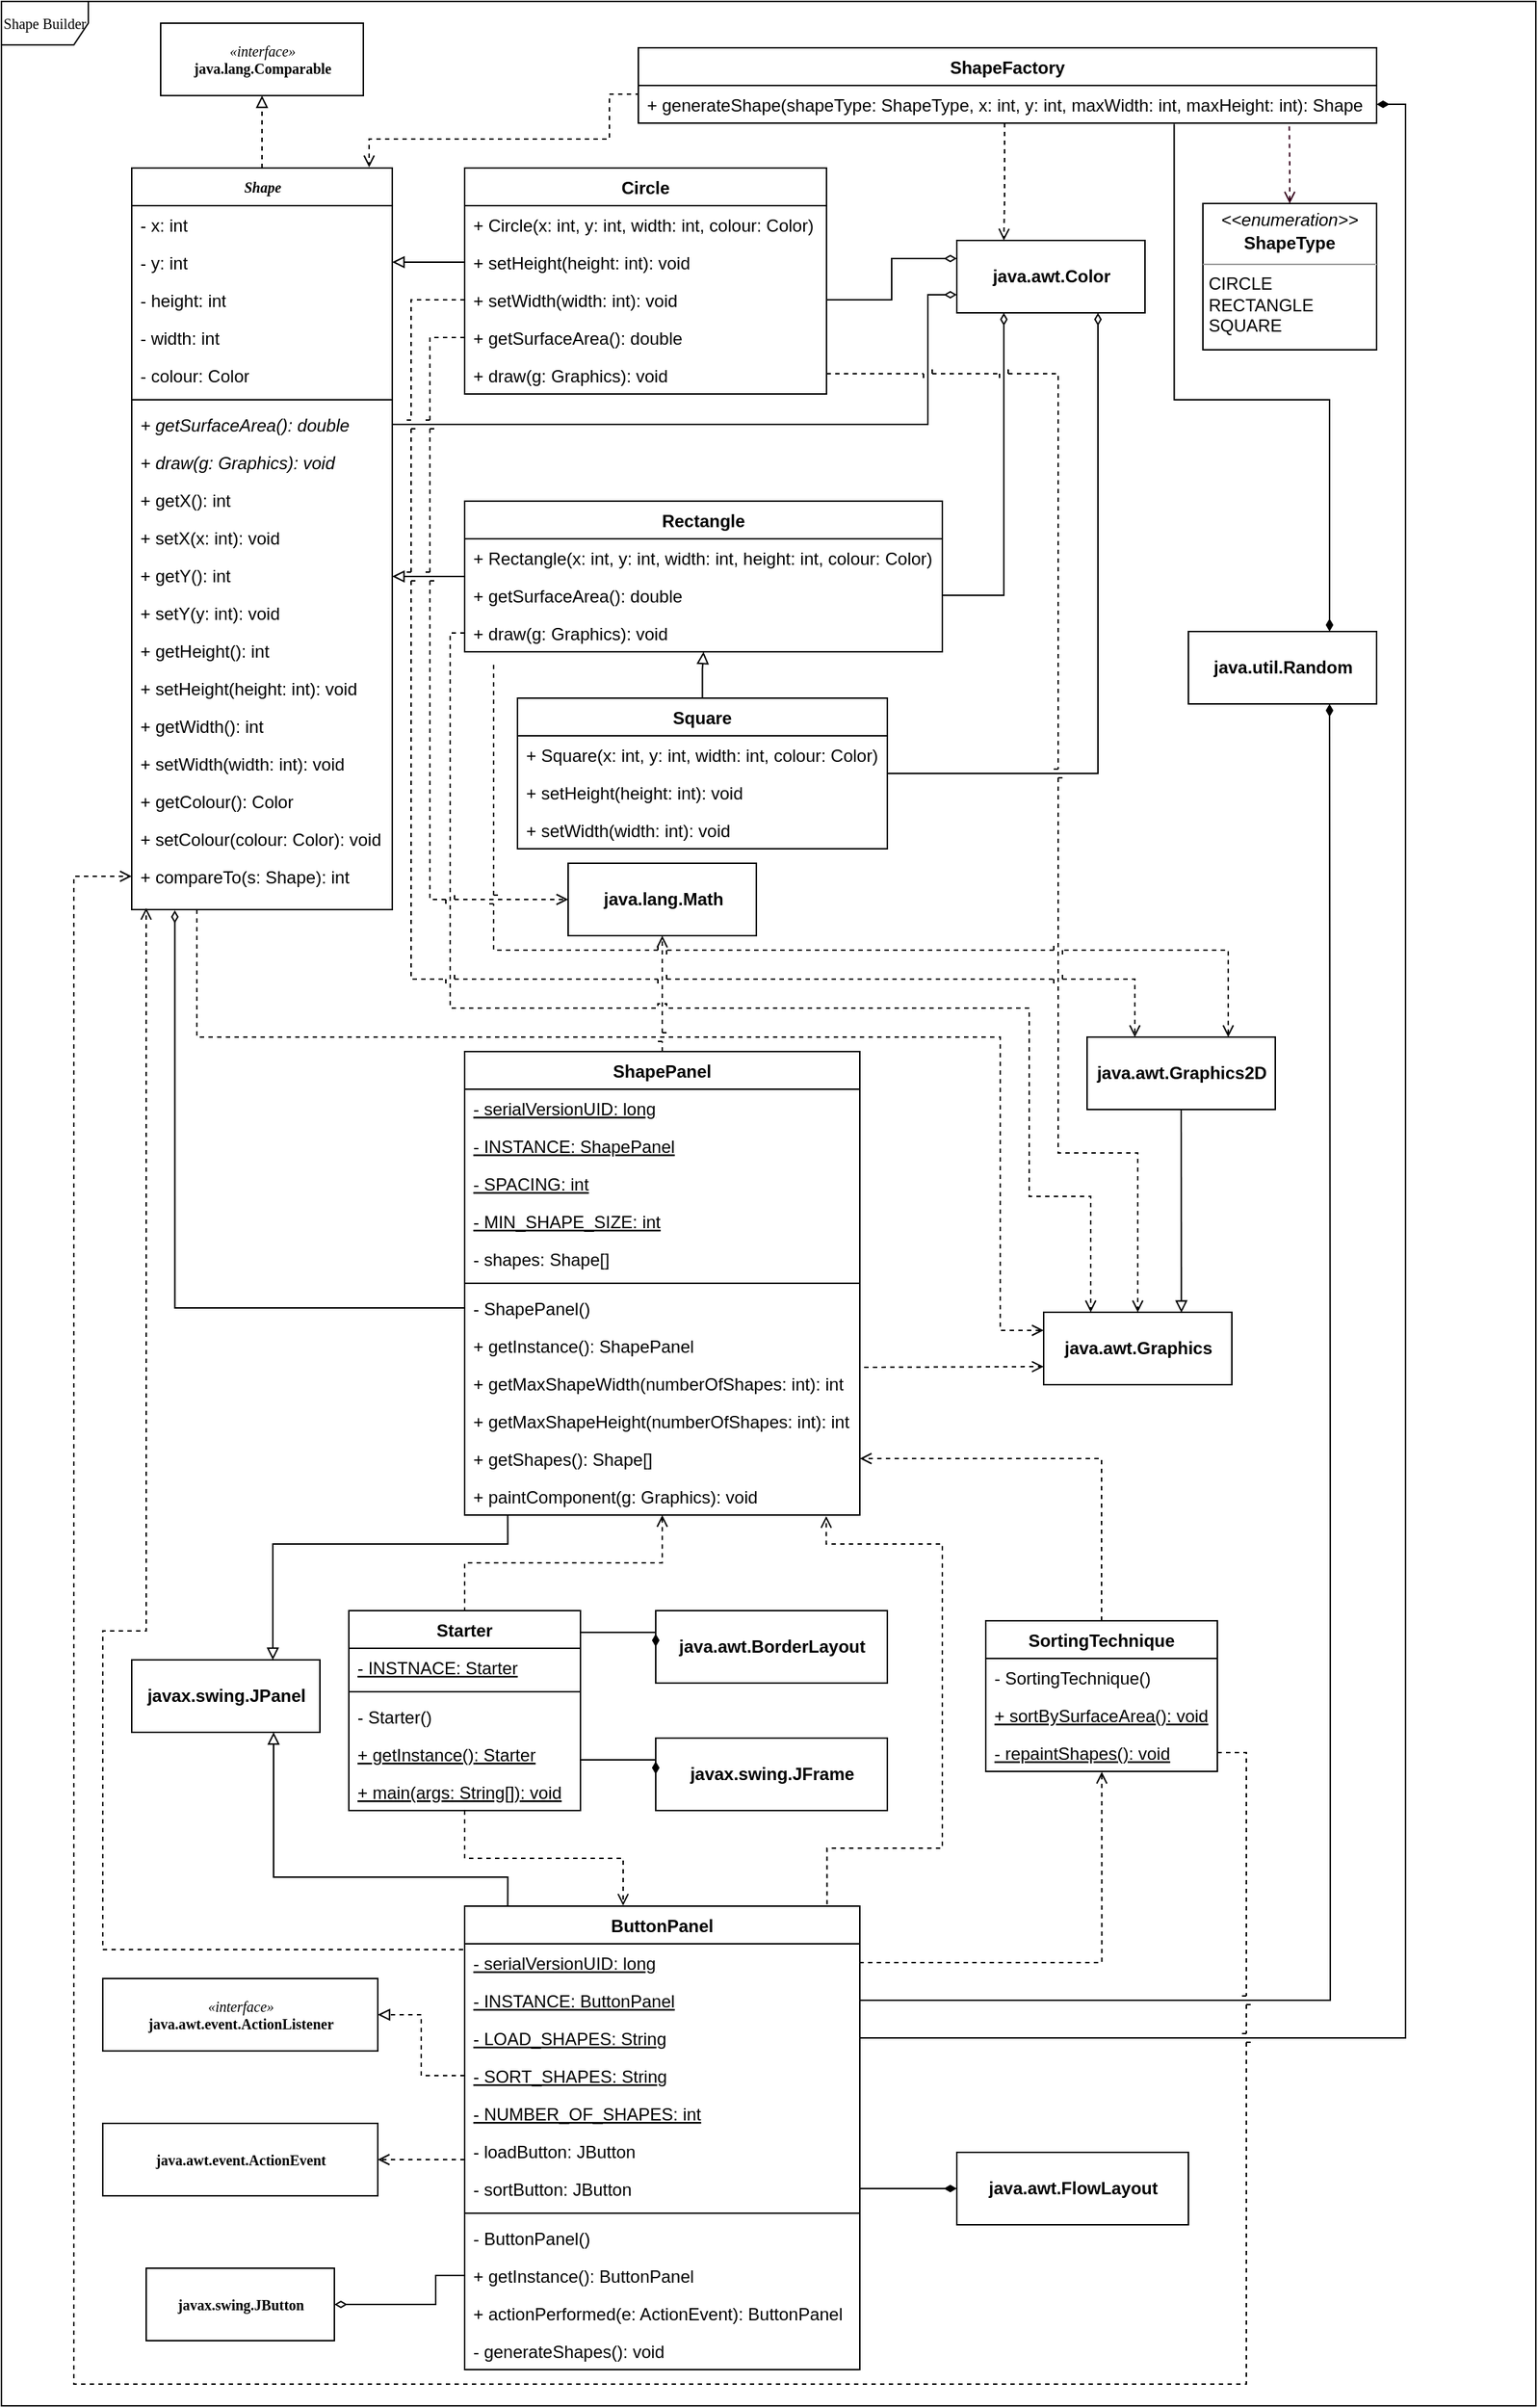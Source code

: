 <mxfile version="15.5.0" type="github">
  <diagram name="Page-1" id="c4acf3e9-155e-7222-9cf6-157b1a14988f">
    <mxGraphModel dx="1090" dy="722" grid="1" gridSize="10" guides="1" tooltips="1" connect="1" arrows="1" fold="1" page="1" pageScale="1" pageWidth="1100" pageHeight="1700" background="none" math="0" shadow="0">
      <root>
        <mxCell id="0" />
        <mxCell id="1" parent="0" />
        <mxCell id="17acba5748e5396b-1" value="&lt;div&gt;Shape Builder&lt;/div&gt;" style="shape=umlFrame;whiteSpace=wrap;html=1;rounded=0;shadow=0;comic=0;labelBackgroundColor=none;strokeWidth=1;fontFamily=Verdana;fontSize=10;align=center;" parent="1" vertex="1">
          <mxGeometry x="20" y="15" width="1060" height="1660" as="geometry" />
        </mxCell>
        <mxCell id="4T9-q51zRNTRowOw_aDu-89" style="edgeStyle=orthogonalEdgeStyle;rounded=0;orthogonalLoop=1;jettySize=auto;html=1;endArrow=block;endFill=0;dashed=1;" parent="1" source="17acba5748e5396b-20" target="4T9-q51zRNTRowOw_aDu-2" edge="1">
          <mxGeometry relative="1" as="geometry" />
        </mxCell>
        <mxCell id="4T9-q51zRNTRowOw_aDu-244" style="edgeStyle=orthogonalEdgeStyle;rounded=0;jumpStyle=sharp;orthogonalLoop=1;jettySize=auto;html=1;exitX=0.25;exitY=1;exitDx=0;exitDy=0;entryX=0;entryY=0.25;entryDx=0;entryDy=0;dashed=1;startArrow=none;startFill=0;endArrow=open;endFill=0;strokeColor=#000000;" parent="1" source="17acba5748e5396b-20" target="4T9-q51zRNTRowOw_aDu-178" edge="1">
          <mxGeometry relative="1" as="geometry">
            <Array as="points">
              <mxPoint x="155" y="730" />
              <mxPoint x="710" y="730" />
              <mxPoint x="710" y="932" />
            </Array>
          </mxGeometry>
        </mxCell>
        <mxCell id="17acba5748e5396b-20" value="&lt;b&gt;&lt;i&gt;Shape&lt;/i&gt;&lt;/b&gt;" style="swimlane;html=1;fontStyle=0;childLayout=stackLayout;horizontal=1;startSize=26;fillColor=none;horizontalStack=0;resizeParent=1;resizeLast=0;collapsible=1;marginBottom=0;swimlaneFillColor=#ffffff;rounded=0;shadow=0;comic=0;labelBackgroundColor=none;strokeWidth=1;fontFamily=Verdana;fontSize=10;align=center;" parent="1" vertex="1">
          <mxGeometry x="110" y="130" width="180" height="512" as="geometry">
            <mxRectangle x="350" y="42" width="90" height="26" as="alternateBounds" />
          </mxGeometry>
        </mxCell>
        <mxCell id="17acba5748e5396b-21" value="- x: int" style="text;html=1;strokeColor=none;fillColor=none;align=left;verticalAlign=top;spacingLeft=4;spacingRight=4;whiteSpace=wrap;overflow=hidden;rotatable=0;points=[[0,0.5],[1,0.5]];portConstraint=eastwest;" parent="17acba5748e5396b-20" vertex="1">
          <mxGeometry y="26" width="180" height="26" as="geometry" />
        </mxCell>
        <mxCell id="17acba5748e5396b-24" value="- y: int" style="text;html=1;strokeColor=none;fillColor=none;align=left;verticalAlign=top;spacingLeft=4;spacingRight=4;whiteSpace=wrap;overflow=hidden;rotatable=0;points=[[0,0.5],[1,0.5]];portConstraint=eastwest;" parent="17acba5748e5396b-20" vertex="1">
          <mxGeometry y="52" width="180" height="26" as="geometry" />
        </mxCell>
        <mxCell id="17acba5748e5396b-26" value="- height: int" style="text;html=1;strokeColor=none;fillColor=none;align=left;verticalAlign=top;spacingLeft=4;spacingRight=4;whiteSpace=wrap;overflow=hidden;rotatable=0;points=[[0,0.5],[1,0.5]];portConstraint=eastwest;" parent="17acba5748e5396b-20" vertex="1">
          <mxGeometry y="78" width="180" height="26" as="geometry" />
        </mxCell>
        <mxCell id="4T9-q51zRNTRowOw_aDu-12" value="- width: int" style="text;html=1;strokeColor=none;fillColor=none;align=left;verticalAlign=top;spacingLeft=4;spacingRight=4;whiteSpace=wrap;overflow=hidden;rotatable=0;points=[[0,0.5],[1,0.5]];portConstraint=eastwest;" parent="17acba5748e5396b-20" vertex="1">
          <mxGeometry y="104" width="180" height="26" as="geometry" />
        </mxCell>
        <mxCell id="4T9-q51zRNTRowOw_aDu-13" value="- colour: Color" style="text;html=1;strokeColor=none;fillColor=none;align=left;verticalAlign=top;spacingLeft=4;spacingRight=4;whiteSpace=wrap;overflow=hidden;rotatable=0;points=[[0,0.5],[1,0.5]];portConstraint=eastwest;" parent="17acba5748e5396b-20" vertex="1">
          <mxGeometry y="130" width="180" height="26" as="geometry" />
        </mxCell>
        <mxCell id="4T9-q51zRNTRowOw_aDu-20" value="" style="line;strokeWidth=1;fillColor=none;align=left;verticalAlign=middle;spacingTop=-1;spacingLeft=3;spacingRight=3;rotatable=0;labelPosition=right;points=[];portConstraint=eastwest;rounded=0;shadow=0;glass=0;sketch=0;" parent="17acba5748e5396b-20" vertex="1">
          <mxGeometry y="156" width="180" height="8" as="geometry" />
        </mxCell>
        <mxCell id="4T9-q51zRNTRowOw_aDu-14" value="+ &lt;span&gt;getSurfaceArea()&lt;/span&gt;: double" style="text;html=1;strokeColor=none;fillColor=none;align=left;verticalAlign=top;spacingLeft=4;spacingRight=4;whiteSpace=wrap;overflow=hidden;rotatable=0;points=[[0,0.5],[1,0.5]];portConstraint=eastwest;fontStyle=2" parent="17acba5748e5396b-20" vertex="1">
          <mxGeometry y="164" width="180" height="26" as="geometry" />
        </mxCell>
        <mxCell id="4T9-q51zRNTRowOw_aDu-19" value="+ draw(g: Graphics): void" style="text;strokeColor=none;fillColor=none;align=left;verticalAlign=top;spacingLeft=4;spacingRight=4;overflow=hidden;rotatable=0;points=[[0,0.5],[1,0.5]];portConstraint=eastwest;rounded=0;shadow=0;glass=0;sketch=0;fontStyle=2" parent="17acba5748e5396b-20" vertex="1">
          <mxGeometry y="190" width="180" height="26" as="geometry" />
        </mxCell>
        <mxCell id="4T9-q51zRNTRowOw_aDu-21" value="+ getX(): int" style="text;strokeColor=none;fillColor=none;align=left;verticalAlign=top;spacingLeft=4;spacingRight=4;overflow=hidden;rotatable=0;points=[[0,0.5],[1,0.5]];portConstraint=eastwest;rounded=0;shadow=0;glass=0;sketch=0;" parent="17acba5748e5396b-20" vertex="1">
          <mxGeometry y="216" width="180" height="26" as="geometry" />
        </mxCell>
        <mxCell id="4T9-q51zRNTRowOw_aDu-22" value="+ setX(x: int): void" style="text;strokeColor=none;fillColor=none;align=left;verticalAlign=top;spacingLeft=4;spacingRight=4;overflow=hidden;rotatable=0;points=[[0,0.5],[1,0.5]];portConstraint=eastwest;rounded=0;shadow=0;glass=0;sketch=0;" parent="17acba5748e5396b-20" vertex="1">
          <mxGeometry y="242" width="180" height="26" as="geometry" />
        </mxCell>
        <mxCell id="4T9-q51zRNTRowOw_aDu-23" value="+ getY(): int" style="text;strokeColor=none;fillColor=none;align=left;verticalAlign=top;spacingLeft=4;spacingRight=4;overflow=hidden;rotatable=0;points=[[0,0.5],[1,0.5]];portConstraint=eastwest;rounded=0;shadow=0;glass=0;sketch=0;" parent="17acba5748e5396b-20" vertex="1">
          <mxGeometry y="268" width="180" height="26" as="geometry" />
        </mxCell>
        <mxCell id="4T9-q51zRNTRowOw_aDu-24" value="+ setY(y: int): void" style="text;strokeColor=none;fillColor=none;align=left;verticalAlign=top;spacingLeft=4;spacingRight=4;overflow=hidden;rotatable=0;points=[[0,0.5],[1,0.5]];portConstraint=eastwest;rounded=0;shadow=0;glass=0;sketch=0;" parent="17acba5748e5396b-20" vertex="1">
          <mxGeometry y="294" width="180" height="26" as="geometry" />
        </mxCell>
        <mxCell id="4T9-q51zRNTRowOw_aDu-25" value="+ getHeight(): int" style="text;strokeColor=none;fillColor=none;align=left;verticalAlign=top;spacingLeft=4;spacingRight=4;overflow=hidden;rotatable=0;points=[[0,0.5],[1,0.5]];portConstraint=eastwest;rounded=0;shadow=0;glass=0;sketch=0;" parent="17acba5748e5396b-20" vertex="1">
          <mxGeometry y="320" width="180" height="26" as="geometry" />
        </mxCell>
        <mxCell id="4T9-q51zRNTRowOw_aDu-26" value="+ setHeight(height: int): void" style="text;strokeColor=none;fillColor=none;align=left;verticalAlign=top;spacingLeft=4;spacingRight=4;overflow=hidden;rotatable=0;points=[[0,0.5],[1,0.5]];portConstraint=eastwest;rounded=0;shadow=0;glass=0;sketch=0;" parent="17acba5748e5396b-20" vertex="1">
          <mxGeometry y="346" width="180" height="26" as="geometry" />
        </mxCell>
        <mxCell id="4T9-q51zRNTRowOw_aDu-27" value="+ getWidth(): int" style="text;strokeColor=none;fillColor=none;align=left;verticalAlign=top;spacingLeft=4;spacingRight=4;overflow=hidden;rotatable=0;points=[[0,0.5],[1,0.5]];portConstraint=eastwest;rounded=0;shadow=0;glass=0;sketch=0;" parent="17acba5748e5396b-20" vertex="1">
          <mxGeometry y="372" width="180" height="26" as="geometry" />
        </mxCell>
        <mxCell id="4T9-q51zRNTRowOw_aDu-28" value="+ setWidth(width: int): void" style="text;strokeColor=none;fillColor=none;align=left;verticalAlign=top;spacingLeft=4;spacingRight=4;overflow=hidden;rotatable=0;points=[[0,0.5],[1,0.5]];portConstraint=eastwest;rounded=0;shadow=0;glass=0;sketch=0;" parent="17acba5748e5396b-20" vertex="1">
          <mxGeometry y="398" width="180" height="26" as="geometry" />
        </mxCell>
        <mxCell id="4T9-q51zRNTRowOw_aDu-29" value="+ getColour(): Color" style="text;strokeColor=none;fillColor=none;align=left;verticalAlign=top;spacingLeft=4;spacingRight=4;overflow=hidden;rotatable=0;points=[[0,0.5],[1,0.5]];portConstraint=eastwest;rounded=0;shadow=0;glass=0;sketch=0;" parent="17acba5748e5396b-20" vertex="1">
          <mxGeometry y="424" width="180" height="26" as="geometry" />
        </mxCell>
        <mxCell id="4T9-q51zRNTRowOw_aDu-30" value="+ setColour(colour: Color): void" style="text;strokeColor=none;fillColor=none;align=left;verticalAlign=top;spacingLeft=4;spacingRight=4;overflow=hidden;rotatable=0;points=[[0,0.5],[1,0.5]];portConstraint=eastwest;rounded=0;shadow=0;glass=0;sketch=0;" parent="17acba5748e5396b-20" vertex="1">
          <mxGeometry y="450" width="180" height="26" as="geometry" />
        </mxCell>
        <mxCell id="4T9-q51zRNTRowOw_aDu-33" value="+ compareTo(s: Shape): int" style="text;strokeColor=none;fillColor=none;align=left;verticalAlign=top;spacingLeft=4;spacingRight=4;overflow=hidden;rotatable=0;points=[[0,0.5],[1,0.5]];portConstraint=eastwest;rounded=0;shadow=0;glass=0;sketch=0;" parent="17acba5748e5396b-20" vertex="1">
          <mxGeometry y="476" width="180" height="26" as="geometry" />
        </mxCell>
        <mxCell id="4T9-q51zRNTRowOw_aDu-2" value="&lt;i&gt;«interface»&lt;/i&gt;&lt;br&gt;&lt;b&gt;java.lang.Comparable&lt;/b&gt;" style="html=1;rounded=0;shadow=0;comic=0;labelBackgroundColor=none;strokeWidth=1;fontFamily=Verdana;fontSize=10;align=center;" parent="1" vertex="1">
          <mxGeometry x="130" y="30" width="140" height="50" as="geometry" />
        </mxCell>
        <mxCell id="4T9-q51zRNTRowOw_aDu-87" style="edgeStyle=orthogonalEdgeStyle;rounded=0;orthogonalLoop=1;jettySize=auto;html=1;endArrow=block;endFill=0;" parent="1" source="4T9-q51zRNTRowOw_aDu-63" target="17acba5748e5396b-20" edge="1">
          <mxGeometry relative="1" as="geometry">
            <Array as="points">
              <mxPoint x="360" y="410" />
              <mxPoint x="360" y="410" />
            </Array>
          </mxGeometry>
        </mxCell>
        <mxCell id="4T9-q51zRNTRowOw_aDu-63" value="Rectangle" style="swimlane;fontStyle=1;align=center;verticalAlign=top;childLayout=stackLayout;horizontal=1;startSize=26;horizontalStack=0;resizeParent=1;resizeParentMax=0;resizeLast=0;collapsible=1;marginBottom=0;rounded=0;shadow=0;glass=0;sketch=0;" parent="1" vertex="1">
          <mxGeometry x="340" y="360" width="330" height="104" as="geometry" />
        </mxCell>
        <mxCell id="4T9-q51zRNTRowOw_aDu-66" value="+ Rectangle(x: int, y: int, width: int, height: int, colour: Color)" style="text;strokeColor=none;fillColor=none;align=left;verticalAlign=top;spacingLeft=4;spacingRight=4;overflow=hidden;rotatable=0;points=[[0,0.5],[1,0.5]];portConstraint=eastwest;rounded=0;shadow=0;glass=0;sketch=0;" parent="4T9-q51zRNTRowOw_aDu-63" vertex="1">
          <mxGeometry y="26" width="330" height="26" as="geometry" />
        </mxCell>
        <mxCell id="4T9-q51zRNTRowOw_aDu-71" value="+ &lt;span&gt;getSurfaceArea()&lt;/span&gt;: double" style="text;html=1;strokeColor=none;fillColor=none;align=left;verticalAlign=top;spacingLeft=4;spacingRight=4;whiteSpace=wrap;overflow=hidden;rotatable=0;points=[[0,0.5],[1,0.5]];portConstraint=eastwest;fontStyle=0" parent="4T9-q51zRNTRowOw_aDu-63" vertex="1">
          <mxGeometry y="52" width="330" height="26" as="geometry" />
        </mxCell>
        <mxCell id="4T9-q51zRNTRowOw_aDu-72" value="+ draw(g: Graphics): void" style="text;strokeColor=none;fillColor=none;align=left;verticalAlign=top;spacingLeft=4;spacingRight=4;overflow=hidden;rotatable=0;points=[[0,0.5],[1,0.5]];portConstraint=eastwest;rounded=0;shadow=0;glass=0;sketch=0;fontStyle=0" parent="4T9-q51zRNTRowOw_aDu-63" vertex="1">
          <mxGeometry y="78" width="330" height="26" as="geometry" />
        </mxCell>
        <mxCell id="4T9-q51zRNTRowOw_aDu-88" style="edgeStyle=orthogonalEdgeStyle;rounded=0;orthogonalLoop=1;jettySize=auto;html=1;endArrow=block;endFill=0;exitX=0;exitY=0.5;exitDx=0;exitDy=0;entryX=1;entryY=0.5;entryDx=0;entryDy=0;" parent="1" source="4T9-q51zRNTRowOw_aDu-77" target="17acba5748e5396b-24" edge="1">
          <mxGeometry relative="1" as="geometry">
            <Array as="points">
              <mxPoint x="310" y="195" />
              <mxPoint x="310" y="195" />
            </Array>
          </mxGeometry>
        </mxCell>
        <mxCell id="4T9-q51zRNTRowOw_aDu-73" value="Circle" style="swimlane;fontStyle=1;align=center;verticalAlign=top;childLayout=stackLayout;horizontal=1;startSize=26;horizontalStack=0;resizeParent=1;resizeParentMax=0;resizeLast=0;collapsible=1;marginBottom=0;rounded=0;shadow=0;glass=0;sketch=0;" parent="1" vertex="1">
          <mxGeometry x="340" y="130" width="250" height="156" as="geometry" />
        </mxCell>
        <mxCell id="4T9-q51zRNTRowOw_aDu-74" value="+ Circle(x: int, y: int, width: int, colour: Color)" style="text;strokeColor=none;fillColor=none;align=left;verticalAlign=top;spacingLeft=4;spacingRight=4;overflow=hidden;rotatable=0;points=[[0,0.5],[1,0.5]];portConstraint=eastwest;rounded=0;shadow=0;glass=0;sketch=0;" parent="4T9-q51zRNTRowOw_aDu-73" vertex="1">
          <mxGeometry y="26" width="250" height="26" as="geometry" />
        </mxCell>
        <mxCell id="4T9-q51zRNTRowOw_aDu-77" value="+ setHeight(height: int): void" style="text;strokeColor=none;fillColor=none;align=left;verticalAlign=top;spacingLeft=4;spacingRight=4;overflow=hidden;rotatable=0;points=[[0,0.5],[1,0.5]];portConstraint=eastwest;rounded=0;shadow=0;glass=0;sketch=0;" parent="4T9-q51zRNTRowOw_aDu-73" vertex="1">
          <mxGeometry y="52" width="250" height="26" as="geometry" />
        </mxCell>
        <mxCell id="4T9-q51zRNTRowOw_aDu-78" value="+ setWidth(width: int): void" style="text;strokeColor=none;fillColor=none;align=left;verticalAlign=top;spacingLeft=4;spacingRight=4;overflow=hidden;rotatable=0;points=[[0,0.5],[1,0.5]];portConstraint=eastwest;rounded=0;shadow=0;glass=0;sketch=0;" parent="4T9-q51zRNTRowOw_aDu-73" vertex="1">
          <mxGeometry y="78" width="250" height="26" as="geometry" />
        </mxCell>
        <mxCell id="4T9-q51zRNTRowOw_aDu-75" value="+ &lt;span&gt;getSurfaceArea()&lt;/span&gt;: double" style="text;html=1;strokeColor=none;fillColor=none;align=left;verticalAlign=top;spacingLeft=4;spacingRight=4;whiteSpace=wrap;overflow=hidden;rotatable=0;points=[[0,0.5],[1,0.5]];portConstraint=eastwest;fontStyle=0" parent="4T9-q51zRNTRowOw_aDu-73" vertex="1">
          <mxGeometry y="104" width="250" height="26" as="geometry" />
        </mxCell>
        <mxCell id="4T9-q51zRNTRowOw_aDu-76" value="+ draw(g: Graphics): void" style="text;strokeColor=none;fillColor=none;align=left;verticalAlign=top;spacingLeft=4;spacingRight=4;overflow=hidden;rotatable=0;points=[[0,0.5],[1,0.5]];portConstraint=eastwest;rounded=0;shadow=0;glass=0;sketch=0;fontStyle=0" parent="4T9-q51zRNTRowOw_aDu-73" vertex="1">
          <mxGeometry y="130" width="250" height="26" as="geometry" />
        </mxCell>
        <mxCell id="4T9-q51zRNTRowOw_aDu-85" style="edgeStyle=orthogonalEdgeStyle;rounded=0;orthogonalLoop=1;jettySize=auto;html=1;endArrow=block;endFill=0;" parent="1" source="4T9-q51zRNTRowOw_aDu-79" target="4T9-q51zRNTRowOw_aDu-63" edge="1">
          <mxGeometry relative="1" as="geometry" />
        </mxCell>
        <mxCell id="4T9-q51zRNTRowOw_aDu-227" style="edgeStyle=orthogonalEdgeStyle;rounded=0;orthogonalLoop=1;jettySize=auto;html=1;entryX=0.75;entryY=1;entryDx=0;entryDy=0;startArrow=none;startFill=0;endArrow=diamondThin;endFill=0;strokeColor=#000000;" parent="1" source="4T9-q51zRNTRowOw_aDu-79" target="4T9-q51zRNTRowOw_aDu-186" edge="1">
          <mxGeometry relative="1" as="geometry" />
        </mxCell>
        <mxCell id="4T9-q51zRNTRowOw_aDu-79" value="Square" style="swimlane;fontStyle=1;align=center;verticalAlign=top;childLayout=stackLayout;horizontal=1;startSize=26;horizontalStack=0;resizeParent=1;resizeParentMax=0;resizeLast=0;collapsible=1;marginBottom=0;rounded=0;shadow=0;glass=0;sketch=0;" parent="1" vertex="1">
          <mxGeometry x="376.5" y="496" width="255.5" height="104" as="geometry" />
        </mxCell>
        <mxCell id="4T9-q51zRNTRowOw_aDu-80" value="+ Square(x: int, y: int, width: int, colour: Color)" style="text;strokeColor=none;fillColor=none;align=left;verticalAlign=top;spacingLeft=4;spacingRight=4;overflow=hidden;rotatable=0;points=[[0,0.5],[1,0.5]];portConstraint=eastwest;rounded=0;shadow=0;glass=0;sketch=0;" parent="4T9-q51zRNTRowOw_aDu-79" vertex="1">
          <mxGeometry y="26" width="255.5" height="26" as="geometry" />
        </mxCell>
        <mxCell id="4T9-q51zRNTRowOw_aDu-81" value="+ setHeight(height: int): void" style="text;strokeColor=none;fillColor=none;align=left;verticalAlign=top;spacingLeft=4;spacingRight=4;overflow=hidden;rotatable=0;points=[[0,0.5],[1,0.5]];portConstraint=eastwest;rounded=0;shadow=0;glass=0;sketch=0;" parent="4T9-q51zRNTRowOw_aDu-79" vertex="1">
          <mxGeometry y="52" width="255.5" height="26" as="geometry" />
        </mxCell>
        <mxCell id="4T9-q51zRNTRowOw_aDu-82" value="+ setWidth(width: int): void" style="text;strokeColor=none;fillColor=none;align=left;verticalAlign=top;spacingLeft=4;spacingRight=4;overflow=hidden;rotatable=0;points=[[0,0.5],[1,0.5]];portConstraint=eastwest;rounded=0;shadow=0;glass=0;sketch=0;" parent="4T9-q51zRNTRowOw_aDu-79" vertex="1">
          <mxGeometry y="78" width="255.5" height="26" as="geometry" />
        </mxCell>
        <mxCell id="4T9-q51zRNTRowOw_aDu-211" style="edgeStyle=orthogonalEdgeStyle;rounded=0;orthogonalLoop=1;jettySize=auto;html=1;entryX=0.811;entryY=0.051;entryDx=0;entryDy=0;entryPerimeter=0;startArrow=open;startFill=0;endArrow=none;endFill=0;exitX=0.5;exitY=0;exitDx=0;exitDy=0;fillColor=#f8cecc;strokeColor=#33001A;dashed=1;" parent="1" source="4T9-q51zRNTRowOw_aDu-94" edge="1">
          <mxGeometry relative="1" as="geometry">
            <mxPoint x="909.66" y="99.66" as="targetPoint" />
            <Array as="points">
              <mxPoint x="910" y="130" />
              <mxPoint x="910" y="130" />
            </Array>
          </mxGeometry>
        </mxCell>
        <mxCell id="4T9-q51zRNTRowOw_aDu-94" value="&lt;p style=&quot;margin: 4px 0px 0px ; text-align: center ; line-height: 1.3&quot;&gt;&lt;i&gt;&amp;lt;&amp;lt;enumeration&amp;gt;&amp;gt;&lt;/i&gt;&lt;br&gt;&lt;b&gt;ShapeType&lt;/b&gt;&lt;/p&gt;&lt;hr size=&quot;1&quot;&gt;&lt;p style=&quot;margin: 0px ; margin-left: 4px&quot;&gt;CIRCLE&lt;/p&gt;&lt;p style=&quot;margin: 0px ; margin-left: 4px&quot;&gt;RECTANGLE&lt;/p&gt;&lt;p style=&quot;margin: 0px ; margin-left: 4px&quot;&gt;SQUARE&lt;br&gt;&lt;/p&gt;" style="verticalAlign=middle;align=left;overflow=fill;fontSize=12;fontFamily=Helvetica;html=1;rounded=0;shadow=0;glass=0;sketch=0;spacingBottom=1;" parent="1" vertex="1">
          <mxGeometry x="850" y="154.5" width="120" height="101" as="geometry" />
        </mxCell>
        <mxCell id="4T9-q51zRNTRowOw_aDu-95" value="&lt;i&gt;«interface»&lt;/i&gt;&lt;br&gt;&lt;b&gt;java.awt.event.ActionListener&lt;/b&gt;" style="html=1;rounded=0;shadow=0;comic=0;labelBackgroundColor=none;strokeWidth=1;fontFamily=Verdana;fontSize=10;align=center;" parent="1" vertex="1">
          <mxGeometry x="90" y="1380" width="190" height="50" as="geometry" />
        </mxCell>
        <mxCell id="4T9-q51zRNTRowOw_aDu-96" value="javax.swing.JPanel" style="html=1;rounded=0;shadow=0;glass=0;sketch=0;verticalAlign=middle;fontStyle=1" parent="1" vertex="1">
          <mxGeometry x="110" y="1160" width="130" height="50" as="geometry" />
        </mxCell>
        <mxCell id="4T9-q51zRNTRowOw_aDu-169" style="edgeStyle=orthogonalEdgeStyle;rounded=0;orthogonalLoop=1;jettySize=auto;html=1;entryX=1;entryY=0.5;entryDx=0;entryDy=0;dashed=1;endArrow=block;endFill=0;exitX=0;exitY=0.5;exitDx=0;exitDy=0;" parent="1" source="4T9-q51zRNTRowOw_aDu-129" target="4T9-q51zRNTRowOw_aDu-95" edge="1">
          <mxGeometry relative="1" as="geometry" />
        </mxCell>
        <mxCell id="4T9-q51zRNTRowOw_aDu-170" style="edgeStyle=orthogonalEdgeStyle;rounded=0;orthogonalLoop=1;jettySize=auto;html=1;entryX=0.75;entryY=0;entryDx=0;entryDy=0;endArrow=block;endFill=0;exitX=0.109;exitY=1.002;exitDx=0;exitDy=0;exitPerimeter=0;" parent="1" source="4T9-q51zRNTRowOw_aDu-149" target="4T9-q51zRNTRowOw_aDu-96" edge="1">
          <mxGeometry relative="1" as="geometry">
            <Array as="points">
              <mxPoint x="370" y="1080" />
              <mxPoint x="208" y="1080" />
            </Array>
          </mxGeometry>
        </mxCell>
        <mxCell id="4T9-q51zRNTRowOw_aDu-175" style="edgeStyle=orthogonalEdgeStyle;rounded=0;orthogonalLoop=1;jettySize=auto;html=1;entryX=1;entryY=0.5;entryDx=0;entryDy=0;endArrow=open;endFill=0;dashed=1;exitX=0;exitY=0.5;exitDx=0;exitDy=0;" parent="1" source="4T9-q51zRNTRowOw_aDu-130" target="4T9-q51zRNTRowOw_aDu-174" edge="1">
          <mxGeometry relative="1" as="geometry">
            <mxPoint x="340" y="865" as="sourcePoint" />
            <mxPoint x="295.0" y="840" as="targetPoint" />
            <Array as="points">
              <mxPoint x="340" y="1505" />
            </Array>
          </mxGeometry>
        </mxCell>
        <mxCell id="4T9-q51zRNTRowOw_aDu-181" style="edgeStyle=orthogonalEdgeStyle;rounded=0;orthogonalLoop=1;jettySize=auto;html=1;entryX=0.915;entryY=1.027;entryDx=0;entryDy=0;entryPerimeter=0;dashed=1;endArrow=open;endFill=0;exitX=0.917;exitY=-0.004;exitDx=0;exitDy=0;exitPerimeter=0;" parent="1" source="4T9-q51zRNTRowOw_aDu-103" target="4T9-q51zRNTRowOw_aDu-149" edge="1">
          <mxGeometry relative="1" as="geometry">
            <Array as="points">
              <mxPoint x="590" y="1290" />
              <mxPoint x="670" y="1290" />
              <mxPoint x="670" y="1080" />
              <mxPoint x="590" y="1080" />
            </Array>
          </mxGeometry>
        </mxCell>
        <mxCell id="4T9-q51zRNTRowOw_aDu-103" value="ButtonPanel" style="swimlane;fontStyle=1;align=center;verticalAlign=top;childLayout=stackLayout;horizontal=1;startSize=26;horizontalStack=0;resizeParent=1;resizeParentMax=0;resizeLast=0;collapsible=1;marginBottom=0;rounded=0;shadow=0;glass=0;sketch=0;" parent="1" vertex="1">
          <mxGeometry x="340" y="1330" width="273" height="320" as="geometry" />
        </mxCell>
        <mxCell id="4T9-q51zRNTRowOw_aDu-104" value="- serialVersionUID: long" style="text;strokeColor=none;fillColor=none;align=left;verticalAlign=top;spacingLeft=4;spacingRight=4;overflow=hidden;rotatable=0;points=[[0,0.5],[1,0.5]];portConstraint=eastwest;rounded=0;shadow=0;glass=0;sketch=0;fontStyle=4" parent="4T9-q51zRNTRowOw_aDu-103" vertex="1">
          <mxGeometry y="26" width="273" height="26" as="geometry" />
        </mxCell>
        <mxCell id="4T9-q51zRNTRowOw_aDu-127" value="- INSTANCE: ButtonPanel" style="text;strokeColor=none;fillColor=none;align=left;verticalAlign=top;spacingLeft=4;spacingRight=4;overflow=hidden;rotatable=0;points=[[0,0.5],[1,0.5]];portConstraint=eastwest;rounded=0;shadow=0;glass=0;sketch=0;fontStyle=4" parent="4T9-q51zRNTRowOw_aDu-103" vertex="1">
          <mxGeometry y="52" width="273" height="26" as="geometry" />
        </mxCell>
        <mxCell id="4T9-q51zRNTRowOw_aDu-128" value="- LOAD_SHAPES: String" style="text;strokeColor=none;fillColor=none;align=left;verticalAlign=top;spacingLeft=4;spacingRight=4;overflow=hidden;rotatable=0;points=[[0,0.5],[1,0.5]];portConstraint=eastwest;rounded=0;shadow=0;glass=0;sketch=0;fontStyle=4" parent="4T9-q51zRNTRowOw_aDu-103" vertex="1">
          <mxGeometry y="78" width="273" height="26" as="geometry" />
        </mxCell>
        <mxCell id="4T9-q51zRNTRowOw_aDu-129" value="- SORT_SHAPES: String" style="text;strokeColor=none;fillColor=none;align=left;verticalAlign=top;spacingLeft=4;spacingRight=4;overflow=hidden;rotatable=0;points=[[0,0.5],[1,0.5]];portConstraint=eastwest;rounded=0;shadow=0;glass=0;sketch=0;fontStyle=4" parent="4T9-q51zRNTRowOw_aDu-103" vertex="1">
          <mxGeometry y="104" width="273" height="26" as="geometry" />
        </mxCell>
        <mxCell id="4T9-q51zRNTRowOw_aDu-107" value="- NUMBER_OF_SHAPES: int" style="text;strokeColor=none;fillColor=none;align=left;verticalAlign=top;spacingLeft=4;spacingRight=4;overflow=hidden;rotatable=0;points=[[0,0.5],[1,0.5]];portConstraint=eastwest;rounded=0;shadow=0;glass=0;sketch=0;fontStyle=4" parent="4T9-q51zRNTRowOw_aDu-103" vertex="1">
          <mxGeometry y="130" width="273" height="26" as="geometry" />
        </mxCell>
        <mxCell id="4T9-q51zRNTRowOw_aDu-130" value="- loadButton: JButton" style="text;strokeColor=none;fillColor=none;align=left;verticalAlign=top;spacingLeft=4;spacingRight=4;overflow=hidden;rotatable=0;points=[[0,0.5],[1,0.5]];portConstraint=eastwest;rounded=0;shadow=0;glass=0;sketch=0;fontStyle=0" parent="4T9-q51zRNTRowOw_aDu-103" vertex="1">
          <mxGeometry y="156" width="273" height="26" as="geometry" />
        </mxCell>
        <mxCell id="4T9-q51zRNTRowOw_aDu-131" value="- sortButton: JButton" style="text;strokeColor=none;fillColor=none;align=left;verticalAlign=top;spacingLeft=4;spacingRight=4;overflow=hidden;rotatable=0;points=[[0,0.5],[1,0.5]];portConstraint=eastwest;rounded=0;shadow=0;glass=0;sketch=0;fontStyle=0" parent="4T9-q51zRNTRowOw_aDu-103" vertex="1">
          <mxGeometry y="182" width="273" height="26" as="geometry" />
        </mxCell>
        <mxCell id="4T9-q51zRNTRowOw_aDu-105" value="" style="line;strokeWidth=1;fillColor=none;align=left;verticalAlign=middle;spacingTop=-1;spacingLeft=3;spacingRight=3;rotatable=0;labelPosition=right;points=[];portConstraint=eastwest;rounded=0;shadow=0;glass=0;sketch=0;" parent="4T9-q51zRNTRowOw_aDu-103" vertex="1">
          <mxGeometry y="208" width="273" height="8" as="geometry" />
        </mxCell>
        <mxCell id="4T9-q51zRNTRowOw_aDu-106" value="- ButtonPanel() " style="text;strokeColor=none;fillColor=none;align=left;verticalAlign=top;spacingLeft=4;spacingRight=4;overflow=hidden;rotatable=0;points=[[0,0.5],[1,0.5]];portConstraint=eastwest;rounded=0;shadow=0;glass=0;sketch=0;" parent="4T9-q51zRNTRowOw_aDu-103" vertex="1">
          <mxGeometry y="216" width="273" height="26" as="geometry" />
        </mxCell>
        <mxCell id="4T9-q51zRNTRowOw_aDu-132" value="+ getInstance(): ButtonPanel" style="text;strokeColor=none;fillColor=none;align=left;verticalAlign=top;spacingLeft=4;spacingRight=4;overflow=hidden;rotatable=0;points=[[0,0.5],[1,0.5]];portConstraint=eastwest;rounded=0;shadow=0;glass=0;sketch=0;" parent="4T9-q51zRNTRowOw_aDu-103" vertex="1">
          <mxGeometry y="242" width="273" height="26" as="geometry" />
        </mxCell>
        <mxCell id="4T9-q51zRNTRowOw_aDu-133" value="+ actionPerformed(e: ActionEvent): ButtonPanel" style="text;strokeColor=none;fillColor=none;align=left;verticalAlign=top;spacingLeft=4;spacingRight=4;overflow=hidden;rotatable=0;points=[[0,0.5],[1,0.5]];portConstraint=eastwest;rounded=0;shadow=0;glass=0;sketch=0;" parent="4T9-q51zRNTRowOw_aDu-103" vertex="1">
          <mxGeometry y="268" width="273" height="26" as="geometry" />
        </mxCell>
        <mxCell id="4T9-q51zRNTRowOw_aDu-134" value="- generateShapes(): void" style="text;strokeColor=none;fillColor=none;align=left;verticalAlign=top;spacingLeft=4;spacingRight=4;overflow=hidden;rotatable=0;points=[[0,0.5],[1,0.5]];portConstraint=eastwest;rounded=0;shadow=0;glass=0;sketch=0;" parent="4T9-q51zRNTRowOw_aDu-103" vertex="1">
          <mxGeometry y="294" width="273" height="26" as="geometry" />
        </mxCell>
        <mxCell id="4T9-q51zRNTRowOw_aDu-179" style="edgeStyle=orthogonalEdgeStyle;rounded=0;orthogonalLoop=1;jettySize=auto;html=1;entryX=0;entryY=0.75;entryDx=0;entryDy=0;dashed=1;endArrow=open;endFill=0;jumpStyle=arc;exitX=1;exitY=0.5;exitDx=0;exitDy=0;" parent="1" source="4T9-q51zRNTRowOw_aDu-145" target="4T9-q51zRNTRowOw_aDu-178" edge="1">
          <mxGeometry relative="1" as="geometry">
            <Array as="points">
              <mxPoint x="613" y="958" />
              <mxPoint x="680" y="958" />
            </Array>
          </mxGeometry>
        </mxCell>
        <mxCell id="4T9-q51zRNTRowOw_aDu-185" style="edgeStyle=orthogonalEdgeStyle;rounded=0;orthogonalLoop=1;jettySize=auto;html=1;exitX=0;exitY=0.5;exitDx=0;exitDy=0;entryX=0.113;entryY=0.378;entryDx=0;entryDy=0;endArrow=diamondThin;endFill=0;entryPerimeter=0;" parent="1" source="4T9-q51zRNTRowOw_aDu-144" target="17acba5748e5396b-1" edge="1">
          <mxGeometry relative="1" as="geometry">
            <Array as="points">
              <mxPoint x="140" y="917" />
            </Array>
          </mxGeometry>
        </mxCell>
        <mxCell id="4T9-q51zRNTRowOw_aDu-201" style="edgeStyle=orthogonalEdgeStyle;rounded=0;orthogonalLoop=1;jettySize=auto;html=1;entryX=0.5;entryY=0;entryDx=0;entryDy=0;startArrow=open;startFill=0;endArrow=none;endFill=0;fillColor=#f8cecc;strokeColor=#000000;dashed=1;" parent="1" source="4T9-q51zRNTRowOw_aDu-135" target="4T9-q51zRNTRowOw_aDu-163" edge="1">
          <mxGeometry relative="1" as="geometry" />
        </mxCell>
        <mxCell id="4T9-q51zRNTRowOw_aDu-231" style="edgeStyle=orthogonalEdgeStyle;rounded=0;jumpStyle=line;orthogonalLoop=1;jettySize=auto;html=1;entryX=0.5;entryY=1;entryDx=0;entryDy=0;startArrow=none;startFill=0;endArrow=open;endFill=0;strokeColor=#000000;dashed=1;" parent="1" source="4T9-q51zRNTRowOw_aDu-135" target="4T9-q51zRNTRowOw_aDu-230" edge="1">
          <mxGeometry relative="1" as="geometry" />
        </mxCell>
        <mxCell id="4T9-q51zRNTRowOw_aDu-135" value="ShapePanel" style="swimlane;fontStyle=1;align=center;verticalAlign=top;childLayout=stackLayout;horizontal=1;startSize=26;horizontalStack=0;resizeParent=1;resizeParentMax=0;resizeLast=0;collapsible=1;marginBottom=0;rounded=0;shadow=0;glass=0;sketch=0;" parent="1" vertex="1">
          <mxGeometry x="340" y="740" width="273" height="320" as="geometry" />
        </mxCell>
        <mxCell id="4T9-q51zRNTRowOw_aDu-136" value="- serialVersionUID: long" style="text;strokeColor=none;fillColor=none;align=left;verticalAlign=top;spacingLeft=4;spacingRight=4;overflow=hidden;rotatable=0;points=[[0,0.5],[1,0.5]];portConstraint=eastwest;rounded=0;shadow=0;glass=0;sketch=0;fontStyle=4" parent="4T9-q51zRNTRowOw_aDu-135" vertex="1">
          <mxGeometry y="26" width="273" height="26" as="geometry" />
        </mxCell>
        <mxCell id="4T9-q51zRNTRowOw_aDu-137" value="- INSTANCE: ShapePanel" style="text;strokeColor=none;fillColor=none;align=left;verticalAlign=top;spacingLeft=4;spacingRight=4;overflow=hidden;rotatable=0;points=[[0,0.5],[1,0.5]];portConstraint=eastwest;rounded=0;shadow=0;glass=0;sketch=0;fontStyle=4" parent="4T9-q51zRNTRowOw_aDu-135" vertex="1">
          <mxGeometry y="52" width="273" height="26" as="geometry" />
        </mxCell>
        <mxCell id="4T9-q51zRNTRowOw_aDu-138" value="- SPACING: int" style="text;strokeColor=none;fillColor=none;align=left;verticalAlign=top;spacingLeft=4;spacingRight=4;overflow=hidden;rotatable=0;points=[[0,0.5],[1,0.5]];portConstraint=eastwest;rounded=0;shadow=0;glass=0;sketch=0;fontStyle=4" parent="4T9-q51zRNTRowOw_aDu-135" vertex="1">
          <mxGeometry y="78" width="273" height="26" as="geometry" />
        </mxCell>
        <mxCell id="4T9-q51zRNTRowOw_aDu-139" value="- MIN_SHAPE_SIZE: int" style="text;strokeColor=none;fillColor=none;align=left;verticalAlign=top;spacingLeft=4;spacingRight=4;overflow=hidden;rotatable=0;points=[[0,0.5],[1,0.5]];portConstraint=eastwest;rounded=0;shadow=0;glass=0;sketch=0;fontStyle=4" parent="4T9-q51zRNTRowOw_aDu-135" vertex="1">
          <mxGeometry y="104" width="273" height="26" as="geometry" />
        </mxCell>
        <mxCell id="4T9-q51zRNTRowOw_aDu-141" value="- shapes: Shape[]" style="text;strokeColor=none;fillColor=none;align=left;verticalAlign=top;spacingLeft=4;spacingRight=4;overflow=hidden;rotatable=0;points=[[0,0.5],[1,0.5]];portConstraint=eastwest;rounded=0;shadow=0;glass=0;sketch=0;fontStyle=0" parent="4T9-q51zRNTRowOw_aDu-135" vertex="1">
          <mxGeometry y="130" width="273" height="26" as="geometry" />
        </mxCell>
        <mxCell id="4T9-q51zRNTRowOw_aDu-143" value="" style="line;strokeWidth=1;fillColor=none;align=left;verticalAlign=middle;spacingTop=-1;spacingLeft=3;spacingRight=3;rotatable=0;labelPosition=right;points=[];portConstraint=eastwest;rounded=0;shadow=0;glass=0;sketch=0;" parent="4T9-q51zRNTRowOw_aDu-135" vertex="1">
          <mxGeometry y="156" width="273" height="8" as="geometry" />
        </mxCell>
        <mxCell id="4T9-q51zRNTRowOw_aDu-144" value="- ShapePanel() " style="text;strokeColor=none;fillColor=none;align=left;verticalAlign=top;spacingLeft=4;spacingRight=4;overflow=hidden;rotatable=0;points=[[0,0.5],[1,0.5]];portConstraint=eastwest;rounded=0;shadow=0;glass=0;sketch=0;" parent="4T9-q51zRNTRowOw_aDu-135" vertex="1">
          <mxGeometry y="164" width="273" height="26" as="geometry" />
        </mxCell>
        <mxCell id="4T9-q51zRNTRowOw_aDu-145" value="+ getInstance(): ShapePanel" style="text;strokeColor=none;fillColor=none;align=left;verticalAlign=top;spacingLeft=4;spacingRight=4;overflow=hidden;rotatable=0;points=[[0,0.5],[1,0.5]];portConstraint=eastwest;rounded=0;shadow=0;glass=0;sketch=0;" parent="4T9-q51zRNTRowOw_aDu-135" vertex="1">
          <mxGeometry y="190" width="273" height="26" as="geometry" />
        </mxCell>
        <mxCell id="4T9-q51zRNTRowOw_aDu-146" value="+ getMaxShapeWidth(numberOfShapes: int): int" style="text;strokeColor=none;fillColor=none;align=left;verticalAlign=top;spacingLeft=4;spacingRight=4;overflow=hidden;rotatable=0;points=[[0,0.5],[1,0.5]];portConstraint=eastwest;rounded=0;shadow=0;glass=0;sketch=0;" parent="4T9-q51zRNTRowOw_aDu-135" vertex="1">
          <mxGeometry y="216" width="273" height="26" as="geometry" />
        </mxCell>
        <mxCell id="4T9-q51zRNTRowOw_aDu-148" value="+ getMaxShapeHeight(numberOfShapes: int): int" style="text;strokeColor=none;fillColor=none;align=left;verticalAlign=top;spacingLeft=4;spacingRight=4;overflow=hidden;rotatable=0;points=[[0,0.5],[1,0.5]];portConstraint=eastwest;rounded=0;shadow=0;glass=0;sketch=0;" parent="4T9-q51zRNTRowOw_aDu-135" vertex="1">
          <mxGeometry y="242" width="273" height="26" as="geometry" />
        </mxCell>
        <mxCell id="4T9-q51zRNTRowOw_aDu-147" value="+ getShapes(): Shape[]" style="text;strokeColor=none;fillColor=none;align=left;verticalAlign=top;spacingLeft=4;spacingRight=4;overflow=hidden;rotatable=0;points=[[0,0.5],[1,0.5]];portConstraint=eastwest;rounded=0;shadow=0;glass=0;sketch=0;" parent="4T9-q51zRNTRowOw_aDu-135" vertex="1">
          <mxGeometry y="268" width="273" height="26" as="geometry" />
        </mxCell>
        <mxCell id="4T9-q51zRNTRowOw_aDu-149" value="+ paintComponent(g: Graphics): void" style="text;strokeColor=none;fillColor=none;align=left;verticalAlign=top;spacingLeft=4;spacingRight=4;overflow=hidden;rotatable=0;points=[[0,0.5],[1,0.5]];portConstraint=eastwest;rounded=0;shadow=0;glass=0;sketch=0;" parent="4T9-q51zRNTRowOw_aDu-135" vertex="1">
          <mxGeometry y="294" width="273" height="26" as="geometry" />
        </mxCell>
        <mxCell id="4T9-q51zRNTRowOw_aDu-189" style="edgeStyle=orthogonalEdgeStyle;rounded=0;orthogonalLoop=1;jettySize=auto;html=1;entryX=0.25;entryY=0;entryDx=0;entryDy=0;endArrow=open;endFill=0;fillColor=#f8cecc;strokeColor=#000000;dashed=1;" parent="1" source="4T9-q51zRNTRowOw_aDu-150" target="4T9-q51zRNTRowOw_aDu-186" edge="1">
          <mxGeometry relative="1" as="geometry">
            <Array as="points">
              <mxPoint x="713" y="150" />
              <mxPoint x="713" y="150" />
            </Array>
          </mxGeometry>
        </mxCell>
        <mxCell id="4T9-q51zRNTRowOw_aDu-192" style="edgeStyle=orthogonalEdgeStyle;rounded=0;orthogonalLoop=1;jettySize=auto;html=1;entryX=0.909;entryY=-0.001;entryDx=0;entryDy=0;endArrow=open;endFill=0;exitX=0;exitY=0.5;exitDx=0;exitDy=0;entryPerimeter=0;fillColor=#f8cecc;strokeColor=#000000;dashed=1;" parent="1" source="4T9-q51zRNTRowOw_aDu-151" target="17acba5748e5396b-20" edge="1">
          <mxGeometry relative="1" as="geometry">
            <Array as="points">
              <mxPoint x="460" y="79" />
              <mxPoint x="440" y="79" />
              <mxPoint x="440" y="110" />
              <mxPoint x="274" y="110" />
              <mxPoint x="274" y="130" />
            </Array>
          </mxGeometry>
        </mxCell>
        <mxCell id="4T9-q51zRNTRowOw_aDu-150" value="ShapeFactory" style="swimlane;fontStyle=1;childLayout=stackLayout;horizontal=1;startSize=26;horizontalStack=0;resizeParent=1;resizeParentMax=0;resizeLast=0;collapsible=1;marginBottom=0;rounded=0;shadow=0;glass=0;sketch=0;verticalAlign=middle;" parent="1" vertex="1">
          <mxGeometry x="460" y="47" width="510" height="52" as="geometry" />
        </mxCell>
        <mxCell id="4T9-q51zRNTRowOw_aDu-151" value="+ generateShape(shapeType: ShapeType, x: int, y: int, maxWidth: int, maxHeight: int): Shape" style="text;strokeColor=none;fillColor=none;align=left;verticalAlign=top;spacingLeft=4;spacingRight=4;overflow=hidden;rotatable=0;points=[[0,0.5],[1,0.5]];portConstraint=eastwest;rounded=0;shadow=0;glass=0;sketch=0;" parent="4T9-q51zRNTRowOw_aDu-150" vertex="1">
          <mxGeometry y="26" width="510" height="26" as="geometry" />
        </mxCell>
        <mxCell id="4T9-q51zRNTRowOw_aDu-214" style="edgeStyle=orthogonalEdgeStyle;rounded=0;orthogonalLoop=1;jettySize=auto;html=1;entryX=0.401;entryY=-0.001;entryDx=0;entryDy=0;entryPerimeter=0;startArrow=none;startFill=0;endArrow=open;endFill=0;strokeColor=#000000;fillColor=#f8cecc;dashed=1;" parent="1" source="4T9-q51zRNTRowOw_aDu-163" target="4T9-q51zRNTRowOw_aDu-103" edge="1">
          <mxGeometry relative="1" as="geometry" />
        </mxCell>
        <mxCell id="4T9-q51zRNTRowOw_aDu-163" value="Starter" style="swimlane;fontStyle=1;align=center;verticalAlign=top;childLayout=stackLayout;horizontal=1;startSize=26;horizontalStack=0;resizeParent=1;resizeParentMax=0;resizeLast=0;collapsible=1;marginBottom=0;rounded=0;shadow=0;glass=0;sketch=0;" parent="1" vertex="1">
          <mxGeometry x="260" y="1126" width="160" height="138" as="geometry" />
        </mxCell>
        <mxCell id="4T9-q51zRNTRowOw_aDu-164" value="- INSTNACE: Starter" style="text;strokeColor=none;fillColor=none;align=left;verticalAlign=top;spacingLeft=4;spacingRight=4;overflow=hidden;rotatable=0;points=[[0,0.5],[1,0.5]];portConstraint=eastwest;rounded=0;shadow=0;glass=0;sketch=0;fontStyle=4" parent="4T9-q51zRNTRowOw_aDu-163" vertex="1">
          <mxGeometry y="26" width="160" height="26" as="geometry" />
        </mxCell>
        <mxCell id="4T9-q51zRNTRowOw_aDu-165" value="" style="line;strokeWidth=1;fillColor=none;align=left;verticalAlign=middle;spacingTop=-1;spacingLeft=3;spacingRight=3;rotatable=0;labelPosition=right;points=[];portConstraint=eastwest;rounded=0;shadow=0;glass=0;sketch=0;" parent="4T9-q51zRNTRowOw_aDu-163" vertex="1">
          <mxGeometry y="52" width="160" height="8" as="geometry" />
        </mxCell>
        <mxCell id="4T9-q51zRNTRowOw_aDu-166" value="- Starter()" style="text;strokeColor=none;fillColor=none;align=left;verticalAlign=top;spacingLeft=4;spacingRight=4;overflow=hidden;rotatable=0;points=[[0,0.5],[1,0.5]];portConstraint=eastwest;rounded=0;shadow=0;glass=0;sketch=0;" parent="4T9-q51zRNTRowOw_aDu-163" vertex="1">
          <mxGeometry y="60" width="160" height="26" as="geometry" />
        </mxCell>
        <mxCell id="4T9-q51zRNTRowOw_aDu-167" value="+ getInstance(): Starter" style="text;strokeColor=none;fillColor=none;align=left;verticalAlign=top;spacingLeft=4;spacingRight=4;overflow=hidden;rotatable=0;points=[[0,0.5],[1,0.5]];portConstraint=eastwest;rounded=0;shadow=0;glass=0;sketch=0;fontStyle=4" parent="4T9-q51zRNTRowOw_aDu-163" vertex="1">
          <mxGeometry y="86" width="160" height="26" as="geometry" />
        </mxCell>
        <mxCell id="4T9-q51zRNTRowOw_aDu-168" value="+ main(args: String[]): void" style="text;strokeColor=none;fillColor=none;align=left;verticalAlign=top;spacingLeft=4;spacingRight=4;overflow=hidden;rotatable=0;points=[[0,0.5],[1,0.5]];portConstraint=eastwest;rounded=0;shadow=0;glass=0;sketch=0;fontStyle=4" parent="4T9-q51zRNTRowOw_aDu-163" vertex="1">
          <mxGeometry y="112" width="160" height="26" as="geometry" />
        </mxCell>
        <mxCell id="4T9-q51zRNTRowOw_aDu-171" style="edgeStyle=orthogonalEdgeStyle;rounded=0;orthogonalLoop=1;jettySize=auto;html=1;entryX=0.75;entryY=1;entryDx=0;entryDy=0;endArrow=block;endFill=0;exitX=0.109;exitY=0;exitDx=0;exitDy=0;exitPerimeter=0;" parent="1" source="4T9-q51zRNTRowOw_aDu-103" target="4T9-q51zRNTRowOw_aDu-96" edge="1">
          <mxGeometry relative="1" as="geometry">
            <Array as="points">
              <mxPoint x="370" y="1310" />
              <mxPoint x="208" y="1310" />
              <mxPoint x="208" y="1210" />
            </Array>
          </mxGeometry>
        </mxCell>
        <mxCell id="4T9-q51zRNTRowOw_aDu-172" value="&lt;b&gt;javax.swing.JButton&lt;/b&gt;" style="html=1;rounded=0;shadow=0;comic=0;labelBackgroundColor=none;strokeWidth=1;fontFamily=Verdana;fontSize=10;align=center;" parent="1" vertex="1">
          <mxGeometry x="120" y="1580" width="130" height="50" as="geometry" />
        </mxCell>
        <mxCell id="4T9-q51zRNTRowOw_aDu-173" style="edgeStyle=orthogonalEdgeStyle;rounded=0;orthogonalLoop=1;jettySize=auto;html=1;entryX=1;entryY=0.5;entryDx=0;entryDy=0;endArrow=diamondThin;endFill=0;exitX=0;exitY=0.5;exitDx=0;exitDy=0;" parent="1" source="4T9-q51zRNTRowOw_aDu-132" target="4T9-q51zRNTRowOw_aDu-172" edge="1">
          <mxGeometry relative="1" as="geometry">
            <Array as="points">
              <mxPoint x="320" y="1585" />
              <mxPoint x="320" y="1605" />
            </Array>
          </mxGeometry>
        </mxCell>
        <mxCell id="4T9-q51zRNTRowOw_aDu-174" value="&lt;b&gt;java.awt.event.ActionEvent&lt;/b&gt;" style="html=1;rounded=0;shadow=0;comic=0;labelBackgroundColor=none;strokeWidth=1;fontFamily=Verdana;fontSize=10;align=center;" parent="1" vertex="1">
          <mxGeometry x="90" y="1480" width="190" height="50" as="geometry" />
        </mxCell>
        <mxCell id="4T9-q51zRNTRowOw_aDu-177" style="edgeStyle=orthogonalEdgeStyle;rounded=0;orthogonalLoop=1;jettySize=auto;html=1;entryX=0.066;entryY=0.377;entryDx=0;entryDy=0;dashed=1;endArrow=open;endFill=0;exitX=0;exitY=0.5;exitDx=0;exitDy=0;entryPerimeter=0;" parent="1" source="4T9-q51zRNTRowOw_aDu-107" edge="1">
          <mxGeometry relative="1" as="geometry">
            <mxPoint x="119.96" y="640.82" as="targetPoint" />
            <Array as="points">
              <mxPoint x="340" y="1360" />
              <mxPoint x="90" y="1360" />
              <mxPoint x="90" y="1140" />
              <mxPoint x="120" y="1140" />
            </Array>
          </mxGeometry>
        </mxCell>
        <mxCell id="4T9-q51zRNTRowOw_aDu-178" value="java.awt.Graphics" style="html=1;rounded=0;shadow=0;glass=0;sketch=0;verticalAlign=middle;fontStyle=1" parent="1" vertex="1">
          <mxGeometry x="740" y="920" width="130" height="50" as="geometry" />
        </mxCell>
        <mxCell id="4T9-q51zRNTRowOw_aDu-184" style="edgeStyle=orthogonalEdgeStyle;rounded=0;orthogonalLoop=1;jettySize=auto;html=1;entryX=0.25;entryY=0;entryDx=0;entryDy=0;dashed=1;endArrow=open;endFill=0;jumpStyle=sharp;" parent="1" target="4T9-q51zRNTRowOw_aDu-178" edge="1">
          <mxGeometry relative="1" as="geometry">
            <mxPoint x="340" y="451" as="sourcePoint" />
            <Array as="points">
              <mxPoint x="330" y="451" />
              <mxPoint x="330" y="710" />
              <mxPoint x="730" y="710" />
              <mxPoint x="730" y="840" />
              <mxPoint x="772" y="840" />
            </Array>
          </mxGeometry>
        </mxCell>
        <mxCell id="4T9-q51zRNTRowOw_aDu-186" value="java.awt.Color" style="html=1;rounded=0;shadow=0;glass=0;sketch=0;verticalAlign=middle;fontStyle=1" parent="1" vertex="1">
          <mxGeometry x="680" y="180" width="130" height="50" as="geometry" />
        </mxCell>
        <mxCell id="4T9-q51zRNTRowOw_aDu-187" style="edgeStyle=orthogonalEdgeStyle;rounded=0;orthogonalLoop=1;jettySize=auto;html=1;entryX=0;entryY=0.75;entryDx=0;entryDy=0;endArrow=diamondThin;endFill=0;fillColor=#f8cecc;strokeColor=#000000;" parent="1" source="4T9-q51zRNTRowOw_aDu-14" target="4T9-q51zRNTRowOw_aDu-186" edge="1">
          <mxGeometry relative="1" as="geometry">
            <Array as="points">
              <mxPoint x="660" y="307" />
              <mxPoint x="660" y="218" />
            </Array>
          </mxGeometry>
        </mxCell>
        <mxCell id="4T9-q51zRNTRowOw_aDu-207" style="edgeStyle=orthogonalEdgeStyle;rounded=0;orthogonalLoop=1;jettySize=auto;html=1;entryX=1;entryY=0.5;entryDx=0;entryDy=0;startArrow=open;startFill=0;endArrow=none;endFill=0;fillColor=#f8cecc;strokeColor=#000000;dashed=1;exitX=0.501;exitY=1.011;exitDx=0;exitDy=0;exitPerimeter=0;" parent="1" source="4T9-q51zRNTRowOw_aDu-205" target="4T9-q51zRNTRowOw_aDu-104" edge="1">
          <mxGeometry relative="1" as="geometry">
            <Array as="points">
              <mxPoint x="780" y="1369" />
            </Array>
          </mxGeometry>
        </mxCell>
        <mxCell id="4T9-q51zRNTRowOw_aDu-209" style="edgeStyle=orthogonalEdgeStyle;rounded=0;orthogonalLoop=1;jettySize=auto;html=1;exitX=0.5;exitY=0;exitDx=0;exitDy=0;entryX=1;entryY=0.5;entryDx=0;entryDy=0;startArrow=none;startFill=0;endArrow=open;endFill=0;fillColor=#f8cecc;strokeColor=#000000;dashed=1;" parent="1" source="4T9-q51zRNTRowOw_aDu-202" target="4T9-q51zRNTRowOw_aDu-147" edge="1">
          <mxGeometry relative="1" as="geometry">
            <Array as="points">
              <mxPoint x="780" y="1021" />
            </Array>
          </mxGeometry>
        </mxCell>
        <mxCell id="4T9-q51zRNTRowOw_aDu-202" value="SortingTechnique" style="swimlane;fontStyle=1;childLayout=stackLayout;horizontal=1;startSize=26;horizontalStack=0;resizeParent=1;resizeParentMax=0;resizeLast=0;collapsible=1;marginBottom=0;rounded=0;shadow=0;glass=0;sketch=0;verticalAlign=middle;" parent="1" vertex="1">
          <mxGeometry x="700" y="1133" width="160" height="104" as="geometry" />
        </mxCell>
        <mxCell id="4T9-q51zRNTRowOw_aDu-203" value="- SortingTechnique()" style="text;strokeColor=none;fillColor=none;align=left;verticalAlign=top;spacingLeft=4;spacingRight=4;overflow=hidden;rotatable=0;points=[[0,0.5],[1,0.5]];portConstraint=eastwest;rounded=0;shadow=0;glass=0;sketch=0;fontStyle=0" parent="4T9-q51zRNTRowOw_aDu-202" vertex="1">
          <mxGeometry y="26" width="160" height="26" as="geometry" />
        </mxCell>
        <mxCell id="4T9-q51zRNTRowOw_aDu-204" value="+ sortBySurfaceArea(): void" style="text;strokeColor=none;fillColor=none;align=left;verticalAlign=top;spacingLeft=4;spacingRight=4;overflow=hidden;rotatable=0;points=[[0,0.5],[1,0.5]];portConstraint=eastwest;rounded=0;shadow=0;glass=0;sketch=0;fontStyle=4" parent="4T9-q51zRNTRowOw_aDu-202" vertex="1">
          <mxGeometry y="52" width="160" height="26" as="geometry" />
        </mxCell>
        <mxCell id="4T9-q51zRNTRowOw_aDu-205" value="- repaintShapes(): void" style="text;strokeColor=none;fillColor=none;align=left;verticalAlign=top;spacingLeft=4;spacingRight=4;overflow=hidden;rotatable=0;points=[[0,0.5],[1,0.5]];portConstraint=eastwest;rounded=0;shadow=0;glass=0;sketch=0;fontStyle=4" parent="4T9-q51zRNTRowOw_aDu-202" vertex="1">
          <mxGeometry y="78" width="160" height="26" as="geometry" />
        </mxCell>
        <mxCell id="4T9-q51zRNTRowOw_aDu-215" style="edgeStyle=orthogonalEdgeStyle;orthogonalLoop=1;jettySize=auto;html=1;entryX=1;entryY=0.5;entryDx=0;entryDy=0;startArrow=none;startFill=0;endArrow=diamondThin;endFill=1;strokeColor=#000000;rounded=0;exitX=1;exitY=0.5;exitDx=0;exitDy=0;" parent="1" source="4T9-q51zRNTRowOw_aDu-128" target="4T9-q51zRNTRowOw_aDu-151" edge="1">
          <mxGeometry relative="1" as="geometry" />
        </mxCell>
        <mxCell id="4T9-q51zRNTRowOw_aDu-217" style="edgeStyle=orthogonalEdgeStyle;rounded=0;orthogonalLoop=1;jettySize=auto;html=1;entryX=0.736;entryY=0.051;entryDx=0;entryDy=0;entryPerimeter=0;startArrow=diamondThin;startFill=1;endArrow=none;endFill=0;strokeColor=#000000;exitX=0.75;exitY=0;exitDx=0;exitDy=0;" parent="1" source="4T9-q51zRNTRowOw_aDu-216" edge="1">
          <mxGeometry relative="1" as="geometry">
            <mxPoint x="830.16" y="99.66" as="targetPoint" />
            <Array as="points">
              <mxPoint x="938" y="290" />
              <mxPoint x="830" y="290" />
            </Array>
          </mxGeometry>
        </mxCell>
        <mxCell id="4T9-q51zRNTRowOw_aDu-216" value="java.util.Random" style="html=1;rounded=0;shadow=0;glass=0;sketch=0;verticalAlign=middle;fontStyle=1" parent="1" vertex="1">
          <mxGeometry x="840" y="450" width="130" height="50" as="geometry" />
        </mxCell>
        <mxCell id="4T9-q51zRNTRowOw_aDu-218" style="edgeStyle=orthogonalEdgeStyle;rounded=0;orthogonalLoop=1;jettySize=auto;html=1;exitX=1;exitY=0.5;exitDx=0;exitDy=0;startArrow=none;startFill=0;endArrow=diamondThin;endFill=1;strokeColor=#000000;entryX=0.75;entryY=1;entryDx=0;entryDy=0;" parent="1" source="4T9-q51zRNTRowOw_aDu-127" target="4T9-q51zRNTRowOw_aDu-216" edge="1">
          <mxGeometry relative="1" as="geometry">
            <Array as="points">
              <mxPoint x="938" y="1395" />
              <mxPoint x="938" y="1070" />
            </Array>
          </mxGeometry>
        </mxCell>
        <mxCell id="4T9-q51zRNTRowOw_aDu-219" value="java.awt.FlowLayout" style="html=1;rounded=0;shadow=0;glass=0;sketch=0;verticalAlign=middle;fontStyle=1" parent="1" vertex="1">
          <mxGeometry x="680" y="1500" width="160" height="50" as="geometry" />
        </mxCell>
        <mxCell id="4T9-q51zRNTRowOw_aDu-220" value="java.awt.BorderLayout" style="html=1;rounded=0;shadow=0;glass=0;sketch=0;verticalAlign=middle;fontStyle=1" parent="1" vertex="1">
          <mxGeometry x="472" y="1126" width="160" height="50" as="geometry" />
        </mxCell>
        <mxCell id="4T9-q51zRNTRowOw_aDu-221" style="edgeStyle=orthogonalEdgeStyle;rounded=0;orthogonalLoop=1;jettySize=auto;html=1;entryX=0;entryY=0.5;entryDx=0;entryDy=0;startArrow=none;startFill=0;endArrow=diamondThin;endFill=1;strokeColor=#000000;exitX=1;exitY=0.5;exitDx=0;exitDy=0;" parent="1" source="4T9-q51zRNTRowOw_aDu-164" target="4T9-q51zRNTRowOw_aDu-220" edge="1">
          <mxGeometry relative="1" as="geometry">
            <Array as="points">
              <mxPoint x="420" y="1141" />
            </Array>
          </mxGeometry>
        </mxCell>
        <mxCell id="4T9-q51zRNTRowOw_aDu-222" style="edgeStyle=orthogonalEdgeStyle;rounded=0;orthogonalLoop=1;jettySize=auto;html=1;entryX=0;entryY=0.5;entryDx=0;entryDy=0;startArrow=none;startFill=0;endArrow=diamondThin;endFill=1;strokeColor=#000000;" parent="1" source="4T9-q51zRNTRowOw_aDu-131" target="4T9-q51zRNTRowOw_aDu-219" edge="1">
          <mxGeometry relative="1" as="geometry" />
        </mxCell>
        <mxCell id="4T9-q51zRNTRowOw_aDu-223" value="javax.swing.JFrame" style="html=1;rounded=0;shadow=0;glass=0;sketch=0;verticalAlign=middle;fontStyle=1" parent="1" vertex="1">
          <mxGeometry x="472" y="1214" width="160" height="50" as="geometry" />
        </mxCell>
        <mxCell id="4T9-q51zRNTRowOw_aDu-225" style="edgeStyle=orthogonalEdgeStyle;rounded=0;orthogonalLoop=1;jettySize=auto;html=1;exitX=1;exitY=0.5;exitDx=0;exitDy=0;entryX=0;entryY=0.5;entryDx=0;entryDy=0;startArrow=none;startFill=0;endArrow=diamondThin;endFill=1;strokeColor=#000000;" parent="1" source="4T9-q51zRNTRowOw_aDu-168" target="4T9-q51zRNTRowOw_aDu-223" edge="1">
          <mxGeometry relative="1" as="geometry">
            <Array as="points">
              <mxPoint x="420" y="1229" />
            </Array>
          </mxGeometry>
        </mxCell>
        <mxCell id="4T9-q51zRNTRowOw_aDu-226" style="edgeStyle=orthogonalEdgeStyle;rounded=0;orthogonalLoop=1;jettySize=auto;html=1;entryX=0.25;entryY=1;entryDx=0;entryDy=0;startArrow=none;startFill=0;endArrow=diamondThin;endFill=0;strokeColor=#000000;" parent="1" source="4T9-q51zRNTRowOw_aDu-71" target="4T9-q51zRNTRowOw_aDu-186" edge="1">
          <mxGeometry relative="1" as="geometry" />
        </mxCell>
        <mxCell id="4T9-q51zRNTRowOw_aDu-228" style="edgeStyle=orthogonalEdgeStyle;rounded=0;orthogonalLoop=1;jettySize=auto;html=1;entryX=0;entryY=0.25;entryDx=0;entryDy=0;startArrow=none;startFill=0;endArrow=diamondThin;endFill=0;strokeColor=#000000;" parent="1" source="4T9-q51zRNTRowOw_aDu-78" target="4T9-q51zRNTRowOw_aDu-186" edge="1">
          <mxGeometry relative="1" as="geometry" />
        </mxCell>
        <mxCell id="4T9-q51zRNTRowOw_aDu-230" value="java.lang.Math" style="html=1;rounded=0;shadow=0;glass=0;sketch=0;verticalAlign=middle;fontStyle=1" parent="1" vertex="1">
          <mxGeometry x="411.5" y="610" width="130" height="50" as="geometry" />
        </mxCell>
        <mxCell id="4T9-q51zRNTRowOw_aDu-232" style="edgeStyle=orthogonalEdgeStyle;rounded=0;jumpStyle=line;orthogonalLoop=1;jettySize=auto;html=1;entryX=0;entryY=0.5;entryDx=0;entryDy=0;dashed=1;startArrow=none;startFill=0;endArrow=open;endFill=0;strokeColor=#000000;" parent="1" source="4T9-q51zRNTRowOw_aDu-75" target="4T9-q51zRNTRowOw_aDu-230" edge="1">
          <mxGeometry relative="1" as="geometry">
            <Array as="points">
              <mxPoint x="316" y="247" />
              <mxPoint x="316" y="635" />
            </Array>
          </mxGeometry>
        </mxCell>
        <mxCell id="4T9-q51zRNTRowOw_aDu-233" style="edgeStyle=orthogonalEdgeStyle;rounded=0;jumpStyle=line;orthogonalLoop=1;jettySize=auto;html=1;exitX=1;exitY=0.5;exitDx=0;exitDy=0;entryX=0.5;entryY=0;entryDx=0;entryDy=0;dashed=1;startArrow=none;startFill=0;endArrow=open;endFill=0;strokeColor=#000000;" parent="1" target="4T9-q51zRNTRowOw_aDu-178" edge="1">
          <mxGeometry relative="1" as="geometry">
            <mxPoint x="590" y="272.0" as="sourcePoint" />
            <mxPoint x="221.22" y="854.5" as="targetPoint" />
            <Array as="points">
              <mxPoint x="750" y="272" />
              <mxPoint x="750" y="810" />
              <mxPoint x="805" y="810" />
            </Array>
          </mxGeometry>
        </mxCell>
        <mxCell id="4T9-q51zRNTRowOw_aDu-234" style="edgeStyle=orthogonalEdgeStyle;rounded=0;jumpStyle=line;orthogonalLoop=1;jettySize=auto;html=1;exitX=1;exitY=0.5;exitDx=0;exitDy=0;entryX=0;entryY=0.5;entryDx=0;entryDy=0;dashed=1;startArrow=none;startFill=0;endArrow=open;endFill=0;strokeColor=#000000;" parent="1" source="4T9-q51zRNTRowOw_aDu-205" target="4T9-q51zRNTRowOw_aDu-33" edge="1">
          <mxGeometry relative="1" as="geometry">
            <Array as="points">
              <mxPoint x="880" y="1224" />
              <mxPoint x="880" y="1660" />
              <mxPoint x="70" y="1660" />
              <mxPoint x="70" y="619" />
            </Array>
          </mxGeometry>
        </mxCell>
        <mxCell id="4T9-q51zRNTRowOw_aDu-239" style="edgeStyle=orthogonalEdgeStyle;rounded=0;jumpStyle=line;orthogonalLoop=1;jettySize=auto;html=1;exitX=0.5;exitY=1;exitDx=0;exitDy=0;entryX=0.732;entryY=0.006;entryDx=0;entryDy=0;entryPerimeter=0;startArrow=none;startFill=0;endArrow=block;endFill=0;strokeColor=#000000;" parent="1" source="4T9-q51zRNTRowOw_aDu-235" target="4T9-q51zRNTRowOw_aDu-178" edge="1">
          <mxGeometry relative="1" as="geometry" />
        </mxCell>
        <mxCell id="4T9-q51zRNTRowOw_aDu-240" style="edgeStyle=orthogonalEdgeStyle;rounded=0;jumpStyle=line;orthogonalLoop=1;jettySize=auto;html=1;exitX=0.75;exitY=0;exitDx=0;exitDy=0;startArrow=open;startFill=0;endArrow=none;endFill=0;strokeColor=#000000;dashed=1;" parent="1" source="4T9-q51zRNTRowOw_aDu-235" edge="1">
          <mxGeometry relative="1" as="geometry">
            <mxPoint x="360" y="470" as="targetPoint" />
            <Array as="points">
              <mxPoint x="868" y="670" />
              <mxPoint x="360" y="670" />
            </Array>
          </mxGeometry>
        </mxCell>
        <mxCell id="4T9-q51zRNTRowOw_aDu-235" value="java.awt.Graphics2D" style="html=1;rounded=0;shadow=0;glass=0;sketch=0;verticalAlign=middle;fontStyle=1" parent="1" vertex="1">
          <mxGeometry x="770" y="730" width="130" height="50" as="geometry" />
        </mxCell>
        <mxCell id="4T9-q51zRNTRowOw_aDu-241" style="edgeStyle=orthogonalEdgeStyle;rounded=0;jumpStyle=line;orthogonalLoop=1;jettySize=auto;html=1;exitX=0;exitY=0.5;exitDx=0;exitDy=0;entryX=0.25;entryY=0;entryDx=0;entryDy=0;dashed=1;startArrow=none;startFill=0;endArrow=open;endFill=0;strokeColor=#000000;" parent="1" source="4T9-q51zRNTRowOw_aDu-78" target="4T9-q51zRNTRowOw_aDu-235" edge="1">
          <mxGeometry relative="1" as="geometry">
            <Array as="points">
              <mxPoint x="303" y="221" />
              <mxPoint x="303" y="690" />
              <mxPoint x="803" y="690" />
              <mxPoint x="803" y="730" />
            </Array>
          </mxGeometry>
        </mxCell>
      </root>
    </mxGraphModel>
  </diagram>
</mxfile>
